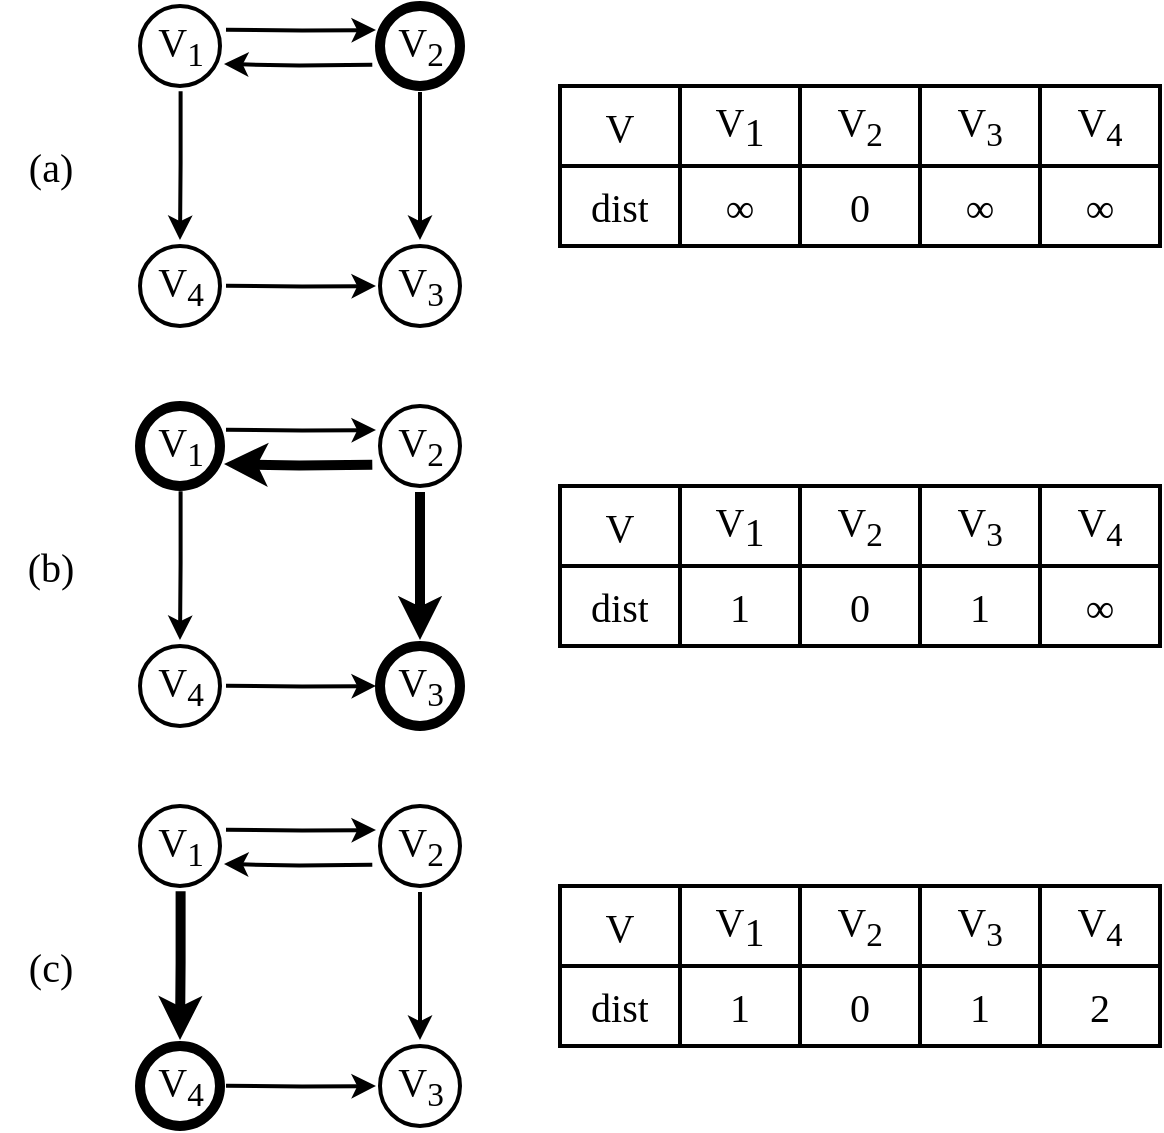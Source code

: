 <mxfile version="23.1.0" type="device">
  <diagram id="6YfChUAizji6oMgrDc6K" name="第 1 页">
    <mxGraphModel dx="1407" dy="905" grid="1" gridSize="10" guides="1" tooltips="1" connect="1" arrows="1" fold="1" page="1" pageScale="1" pageWidth="827" pageHeight="1169" math="0" shadow="0">
      <root>
        <mxCell id="0" />
        <mxCell id="1" parent="0" />
        <mxCell id="cwTpUSN9C7CvX9NeSyIw-108" value="" style="group" parent="1" vertex="1" connectable="0">
          <mxGeometry x="124" y="160" width="580" height="560" as="geometry" />
        </mxCell>
        <mxCell id="cwTpUSN9C7CvX9NeSyIw-1" value="" style="ellipse;whiteSpace=wrap;html=1;aspect=fixed;strokeWidth=2;" parent="cwTpUSN9C7CvX9NeSyIw-108" vertex="1">
          <mxGeometry x="70" width="40" height="40" as="geometry" />
        </mxCell>
        <mxCell id="cwTpUSN9C7CvX9NeSyIw-2" value="&lt;font style=&quot;font-size: 20px;&quot; face=&quot;Times New Roman&quot;&gt;V&lt;sub&gt;1&lt;/sub&gt;&lt;/font&gt;" style="text;html=1;align=center;verticalAlign=middle;resizable=0;points=[];autosize=1;strokeColor=none;fillColor=none;" parent="cwTpUSN9C7CvX9NeSyIw-108" vertex="1">
          <mxGeometry x="65" width="50" height="40" as="geometry" />
        </mxCell>
        <mxCell id="cwTpUSN9C7CvX9NeSyIw-7" value="" style="ellipse;whiteSpace=wrap;html=1;aspect=fixed;strokeWidth=5;gradientColor=none;fillStyle=auto;" parent="cwTpUSN9C7CvX9NeSyIw-108" vertex="1">
          <mxGeometry x="190" width="40" height="40" as="geometry" />
        </mxCell>
        <mxCell id="cwTpUSN9C7CvX9NeSyIw-8" value="&lt;font style=&quot;font-size: 20px;&quot; face=&quot;Times New Roman&quot;&gt;V&lt;sub&gt;2&lt;/sub&gt;&lt;/font&gt;" style="text;html=1;align=center;verticalAlign=middle;resizable=0;points=[];autosize=1;strokeColor=none;fillColor=none;" parent="cwTpUSN9C7CvX9NeSyIw-108" vertex="1">
          <mxGeometry x="185" width="50" height="40" as="geometry" />
        </mxCell>
        <mxCell id="cwTpUSN9C7CvX9NeSyIw-9" value="" style="ellipse;whiteSpace=wrap;html=1;aspect=fixed;strokeWidth=2;" parent="cwTpUSN9C7CvX9NeSyIw-108" vertex="1">
          <mxGeometry x="70" y="120" width="40" height="40" as="geometry" />
        </mxCell>
        <mxCell id="cwTpUSN9C7CvX9NeSyIw-10" value="&lt;font style=&quot;font-size: 20px;&quot; face=&quot;Times New Roman&quot;&gt;V&lt;sub&gt;4&lt;/sub&gt;&lt;/font&gt;" style="text;html=1;align=center;verticalAlign=middle;resizable=0;points=[];autosize=1;strokeColor=none;fillColor=none;" parent="cwTpUSN9C7CvX9NeSyIw-108" vertex="1">
          <mxGeometry x="65" y="120" width="50" height="40" as="geometry" />
        </mxCell>
        <mxCell id="cwTpUSN9C7CvX9NeSyIw-11" value="" style="ellipse;whiteSpace=wrap;html=1;aspect=fixed;strokeWidth=2;" parent="cwTpUSN9C7CvX9NeSyIw-108" vertex="1">
          <mxGeometry x="190" y="120" width="40" height="40" as="geometry" />
        </mxCell>
        <mxCell id="cwTpUSN9C7CvX9NeSyIw-12" value="&lt;font style=&quot;font-size: 20px;&quot; face=&quot;Times New Roman&quot;&gt;V&lt;sub&gt;3&lt;/sub&gt;&lt;/font&gt;" style="text;html=1;align=center;verticalAlign=middle;resizable=0;points=[];autosize=1;strokeColor=none;fillColor=none;" parent="cwTpUSN9C7CvX9NeSyIw-108" vertex="1">
          <mxGeometry x="185" y="120" width="50" height="40" as="geometry" />
        </mxCell>
        <mxCell id="cwTpUSN9C7CvX9NeSyIw-21" style="edgeStyle=orthogonalEdgeStyle;rounded=0;orthogonalLoop=1;jettySize=auto;html=1;strokeWidth=2;" parent="cwTpUSN9C7CvX9NeSyIw-108" edge="1">
          <mxGeometry relative="1" as="geometry">
            <mxPoint x="113" y="11.83" as="sourcePoint" />
            <mxPoint x="188" y="12" as="targetPoint" />
          </mxGeometry>
        </mxCell>
        <mxCell id="cwTpUSN9C7CvX9NeSyIw-23" style="edgeStyle=orthogonalEdgeStyle;rounded=0;orthogonalLoop=1;jettySize=auto;html=1;strokeWidth=2;exitX=0.023;exitY=0.758;exitDx=0;exitDy=0;exitPerimeter=0;" parent="cwTpUSN9C7CvX9NeSyIw-108" edge="1">
          <mxGeometry relative="1" as="geometry">
            <mxPoint x="186.15" y="29.32" as="sourcePoint" />
            <mxPoint x="112" y="29" as="targetPoint" />
          </mxGeometry>
        </mxCell>
        <mxCell id="cwTpUSN9C7CvX9NeSyIw-24" style="edgeStyle=orthogonalEdgeStyle;rounded=0;orthogonalLoop=1;jettySize=auto;html=1;strokeWidth=2;" parent="cwTpUSN9C7CvX9NeSyIw-108" edge="1">
          <mxGeometry relative="1" as="geometry">
            <mxPoint x="113" y="139.83" as="sourcePoint" />
            <mxPoint x="188" y="140" as="targetPoint" />
          </mxGeometry>
        </mxCell>
        <mxCell id="cwTpUSN9C7CvX9NeSyIw-25" style="edgeStyle=orthogonalEdgeStyle;rounded=0;orthogonalLoop=1;jettySize=auto;html=1;strokeWidth=2;exitX=0.506;exitY=1.067;exitDx=0;exitDy=0;exitPerimeter=0;" parent="cwTpUSN9C7CvX9NeSyIw-108" source="cwTpUSN9C7CvX9NeSyIw-2" edge="1">
          <mxGeometry relative="1" as="geometry">
            <mxPoint x="90" y="47" as="sourcePoint" />
            <mxPoint x="90" y="117" as="targetPoint" />
          </mxGeometry>
        </mxCell>
        <mxCell id="cwTpUSN9C7CvX9NeSyIw-26" style="edgeStyle=orthogonalEdgeStyle;rounded=0;orthogonalLoop=1;jettySize=auto;html=1;strokeWidth=2;exitX=0.506;exitY=1.067;exitDx=0;exitDy=0;exitPerimeter=0;" parent="cwTpUSN9C7CvX9NeSyIw-108" edge="1">
          <mxGeometry relative="1" as="geometry">
            <mxPoint x="210" y="43" as="sourcePoint" />
            <mxPoint x="210" y="117" as="targetPoint" />
          </mxGeometry>
        </mxCell>
        <mxCell id="cwTpUSN9C7CvX9NeSyIw-27" value="" style="ellipse;whiteSpace=wrap;html=1;aspect=fixed;strokeWidth=5;" parent="cwTpUSN9C7CvX9NeSyIw-108" vertex="1">
          <mxGeometry x="70" y="200" width="40" height="40" as="geometry" />
        </mxCell>
        <mxCell id="cwTpUSN9C7CvX9NeSyIw-28" value="&lt;font style=&quot;font-size: 20px;&quot; face=&quot;Times New Roman&quot;&gt;V&lt;sub&gt;1&lt;/sub&gt;&lt;/font&gt;" style="text;html=1;align=center;verticalAlign=middle;resizable=0;points=[];autosize=1;strokeColor=none;fillColor=none;strokeWidth=5;" parent="cwTpUSN9C7CvX9NeSyIw-108" vertex="1">
          <mxGeometry x="65" y="200" width="50" height="40" as="geometry" />
        </mxCell>
        <mxCell id="cwTpUSN9C7CvX9NeSyIw-29" value="" style="ellipse;whiteSpace=wrap;html=1;aspect=fixed;strokeWidth=2;gradientColor=none;fillStyle=auto;" parent="cwTpUSN9C7CvX9NeSyIw-108" vertex="1">
          <mxGeometry x="190" y="200" width="40" height="40" as="geometry" />
        </mxCell>
        <mxCell id="cwTpUSN9C7CvX9NeSyIw-30" value="&lt;font style=&quot;font-size: 20px;&quot; face=&quot;Times New Roman&quot;&gt;V&lt;sub&gt;2&lt;/sub&gt;&lt;/font&gt;" style="text;html=1;align=center;verticalAlign=middle;resizable=0;points=[];autosize=1;strokeColor=none;fillColor=none;strokeWidth=2;" parent="cwTpUSN9C7CvX9NeSyIw-108" vertex="1">
          <mxGeometry x="185" y="200" width="50" height="40" as="geometry" />
        </mxCell>
        <mxCell id="cwTpUSN9C7CvX9NeSyIw-31" value="" style="ellipse;whiteSpace=wrap;html=1;aspect=fixed;strokeWidth=2;" parent="cwTpUSN9C7CvX9NeSyIw-108" vertex="1">
          <mxGeometry x="70" y="320" width="40" height="40" as="geometry" />
        </mxCell>
        <mxCell id="cwTpUSN9C7CvX9NeSyIw-32" value="&lt;font style=&quot;font-size: 20px;&quot; face=&quot;Times New Roman&quot;&gt;V&lt;sub&gt;4&lt;/sub&gt;&lt;/font&gt;" style="text;html=1;align=center;verticalAlign=middle;resizable=0;points=[];autosize=1;strokeColor=none;fillColor=none;" parent="cwTpUSN9C7CvX9NeSyIw-108" vertex="1">
          <mxGeometry x="65" y="320" width="50" height="40" as="geometry" />
        </mxCell>
        <mxCell id="cwTpUSN9C7CvX9NeSyIw-33" value="" style="ellipse;whiteSpace=wrap;html=1;aspect=fixed;strokeWidth=5;" parent="cwTpUSN9C7CvX9NeSyIw-108" vertex="1">
          <mxGeometry x="190" y="320" width="40" height="40" as="geometry" />
        </mxCell>
        <mxCell id="cwTpUSN9C7CvX9NeSyIw-34" value="&lt;font style=&quot;font-size: 20px;&quot; face=&quot;Times New Roman&quot;&gt;V&lt;sub&gt;3&lt;/sub&gt;&lt;/font&gt;" style="text;html=1;align=center;verticalAlign=middle;resizable=0;points=[];autosize=1;strokeColor=none;fillColor=none;strokeWidth=5;" parent="cwTpUSN9C7CvX9NeSyIw-108" vertex="1">
          <mxGeometry x="185" y="320" width="50" height="40" as="geometry" />
        </mxCell>
        <mxCell id="cwTpUSN9C7CvX9NeSyIw-35" style="edgeStyle=orthogonalEdgeStyle;rounded=0;orthogonalLoop=1;jettySize=auto;html=1;strokeWidth=2;" parent="cwTpUSN9C7CvX9NeSyIw-108" edge="1">
          <mxGeometry relative="1" as="geometry">
            <mxPoint x="113" y="211.83" as="sourcePoint" />
            <mxPoint x="188" y="212" as="targetPoint" />
          </mxGeometry>
        </mxCell>
        <mxCell id="cwTpUSN9C7CvX9NeSyIw-36" style="edgeStyle=orthogonalEdgeStyle;rounded=0;orthogonalLoop=1;jettySize=auto;html=1;strokeWidth=5;exitX=0.023;exitY=0.758;exitDx=0;exitDy=0;exitPerimeter=0;" parent="cwTpUSN9C7CvX9NeSyIw-108" edge="1">
          <mxGeometry relative="1" as="geometry">
            <mxPoint x="186.15" y="229.32" as="sourcePoint" />
            <mxPoint x="112" y="229" as="targetPoint" />
          </mxGeometry>
        </mxCell>
        <mxCell id="cwTpUSN9C7CvX9NeSyIw-37" style="edgeStyle=orthogonalEdgeStyle;rounded=0;orthogonalLoop=1;jettySize=auto;html=1;strokeWidth=2;" parent="cwTpUSN9C7CvX9NeSyIw-108" edge="1">
          <mxGeometry relative="1" as="geometry">
            <mxPoint x="113" y="339.83" as="sourcePoint" />
            <mxPoint x="188" y="340" as="targetPoint" />
          </mxGeometry>
        </mxCell>
        <mxCell id="cwTpUSN9C7CvX9NeSyIw-38" style="edgeStyle=orthogonalEdgeStyle;rounded=0;orthogonalLoop=1;jettySize=auto;html=1;strokeWidth=2;exitX=0.506;exitY=1.067;exitDx=0;exitDy=0;exitPerimeter=0;" parent="cwTpUSN9C7CvX9NeSyIw-108" source="cwTpUSN9C7CvX9NeSyIw-28" edge="1">
          <mxGeometry relative="1" as="geometry">
            <mxPoint x="90" y="247" as="sourcePoint" />
            <mxPoint x="90" y="317" as="targetPoint" />
          </mxGeometry>
        </mxCell>
        <mxCell id="cwTpUSN9C7CvX9NeSyIw-39" style="edgeStyle=orthogonalEdgeStyle;rounded=0;orthogonalLoop=1;jettySize=auto;html=1;strokeWidth=5;exitX=0.506;exitY=1.067;exitDx=0;exitDy=0;exitPerimeter=0;" parent="cwTpUSN9C7CvX9NeSyIw-108" edge="1">
          <mxGeometry relative="1" as="geometry">
            <mxPoint x="210" y="243" as="sourcePoint" />
            <mxPoint x="210" y="317" as="targetPoint" />
          </mxGeometry>
        </mxCell>
        <mxCell id="cwTpUSN9C7CvX9NeSyIw-40" value="" style="ellipse;whiteSpace=wrap;html=1;aspect=fixed;strokeWidth=2;" parent="cwTpUSN9C7CvX9NeSyIw-108" vertex="1">
          <mxGeometry x="70" y="400" width="40" height="40" as="geometry" />
        </mxCell>
        <mxCell id="cwTpUSN9C7CvX9NeSyIw-41" value="&lt;font style=&quot;font-size: 20px;&quot; face=&quot;Times New Roman&quot;&gt;V&lt;sub&gt;1&lt;/sub&gt;&lt;/font&gt;" style="text;html=1;align=center;verticalAlign=middle;resizable=0;points=[];autosize=1;strokeColor=none;fillColor=none;" parent="cwTpUSN9C7CvX9NeSyIw-108" vertex="1">
          <mxGeometry x="65" y="400" width="50" height="40" as="geometry" />
        </mxCell>
        <mxCell id="cwTpUSN9C7CvX9NeSyIw-42" value="" style="ellipse;whiteSpace=wrap;html=1;aspect=fixed;strokeWidth=2;gradientColor=none;fillStyle=auto;" parent="cwTpUSN9C7CvX9NeSyIw-108" vertex="1">
          <mxGeometry x="190" y="400" width="40" height="40" as="geometry" />
        </mxCell>
        <mxCell id="cwTpUSN9C7CvX9NeSyIw-43" value="&lt;font style=&quot;font-size: 20px;&quot; face=&quot;Times New Roman&quot;&gt;V&lt;sub&gt;2&lt;/sub&gt;&lt;/font&gt;" style="text;html=1;align=center;verticalAlign=middle;resizable=0;points=[];autosize=1;strokeColor=none;fillColor=none;strokeWidth=1;" parent="cwTpUSN9C7CvX9NeSyIw-108" vertex="1">
          <mxGeometry x="185" y="400" width="50" height="40" as="geometry" />
        </mxCell>
        <mxCell id="cwTpUSN9C7CvX9NeSyIw-44" value="" style="ellipse;whiteSpace=wrap;html=1;aspect=fixed;strokeWidth=5;" parent="cwTpUSN9C7CvX9NeSyIw-108" vertex="1">
          <mxGeometry x="70" y="520" width="40" height="40" as="geometry" />
        </mxCell>
        <mxCell id="cwTpUSN9C7CvX9NeSyIw-45" value="&lt;font style=&quot;font-size: 20px;&quot; face=&quot;Times New Roman&quot;&gt;V&lt;sub&gt;4&lt;/sub&gt;&lt;/font&gt;" style="text;html=1;align=center;verticalAlign=middle;resizable=0;points=[];autosize=1;strokeColor=none;fillColor=none;strokeWidth=5;" parent="cwTpUSN9C7CvX9NeSyIw-108" vertex="1">
          <mxGeometry x="65" y="520" width="50" height="40" as="geometry" />
        </mxCell>
        <mxCell id="cwTpUSN9C7CvX9NeSyIw-46" value="" style="ellipse;whiteSpace=wrap;html=1;aspect=fixed;strokeWidth=2;" parent="cwTpUSN9C7CvX9NeSyIw-108" vertex="1">
          <mxGeometry x="190" y="520" width="40" height="40" as="geometry" />
        </mxCell>
        <mxCell id="cwTpUSN9C7CvX9NeSyIw-47" value="&lt;font style=&quot;font-size: 20px;&quot; face=&quot;Times New Roman&quot;&gt;V&lt;sub&gt;3&lt;/sub&gt;&lt;/font&gt;" style="text;html=1;align=center;verticalAlign=middle;resizable=0;points=[];autosize=1;strokeColor=none;fillColor=none;" parent="cwTpUSN9C7CvX9NeSyIw-108" vertex="1">
          <mxGeometry x="185" y="520" width="50" height="40" as="geometry" />
        </mxCell>
        <mxCell id="cwTpUSN9C7CvX9NeSyIw-48" style="edgeStyle=orthogonalEdgeStyle;rounded=0;orthogonalLoop=1;jettySize=auto;html=1;strokeWidth=2;" parent="cwTpUSN9C7CvX9NeSyIw-108" edge="1">
          <mxGeometry relative="1" as="geometry">
            <mxPoint x="113" y="411.83" as="sourcePoint" />
            <mxPoint x="188" y="412" as="targetPoint" />
          </mxGeometry>
        </mxCell>
        <mxCell id="cwTpUSN9C7CvX9NeSyIw-49" style="edgeStyle=orthogonalEdgeStyle;rounded=0;orthogonalLoop=1;jettySize=auto;html=1;strokeWidth=2;exitX=0.023;exitY=0.758;exitDx=0;exitDy=0;exitPerimeter=0;" parent="cwTpUSN9C7CvX9NeSyIw-108" edge="1">
          <mxGeometry relative="1" as="geometry">
            <mxPoint x="186.15" y="429.32" as="sourcePoint" />
            <mxPoint x="112" y="429" as="targetPoint" />
          </mxGeometry>
        </mxCell>
        <mxCell id="cwTpUSN9C7CvX9NeSyIw-50" style="edgeStyle=orthogonalEdgeStyle;rounded=0;orthogonalLoop=1;jettySize=auto;html=1;strokeWidth=2;" parent="cwTpUSN9C7CvX9NeSyIw-108" edge="1">
          <mxGeometry relative="1" as="geometry">
            <mxPoint x="113" y="539.83" as="sourcePoint" />
            <mxPoint x="188" y="540" as="targetPoint" />
          </mxGeometry>
        </mxCell>
        <mxCell id="cwTpUSN9C7CvX9NeSyIw-51" style="edgeStyle=orthogonalEdgeStyle;rounded=0;orthogonalLoop=1;jettySize=auto;html=1;strokeWidth=5;exitX=0.506;exitY=1.067;exitDx=0;exitDy=0;exitPerimeter=0;" parent="cwTpUSN9C7CvX9NeSyIw-108" source="cwTpUSN9C7CvX9NeSyIw-41" edge="1">
          <mxGeometry relative="1" as="geometry">
            <mxPoint x="90" y="447" as="sourcePoint" />
            <mxPoint x="90" y="517" as="targetPoint" />
          </mxGeometry>
        </mxCell>
        <mxCell id="cwTpUSN9C7CvX9NeSyIw-52" style="edgeStyle=orthogonalEdgeStyle;rounded=0;orthogonalLoop=1;jettySize=auto;html=1;strokeWidth=2;exitX=0.506;exitY=1.067;exitDx=0;exitDy=0;exitPerimeter=0;" parent="cwTpUSN9C7CvX9NeSyIw-108" edge="1">
          <mxGeometry relative="1" as="geometry">
            <mxPoint x="210" y="443" as="sourcePoint" />
            <mxPoint x="210" y="517" as="targetPoint" />
          </mxGeometry>
        </mxCell>
        <mxCell id="cwTpUSN9C7CvX9NeSyIw-66" value="" style="shape=table;startSize=0;container=1;collapsible=0;childLayout=tableLayout;fontFamily=Times New Roman;fontSize=20;strokeWidth=2;shadow=0;" parent="cwTpUSN9C7CvX9NeSyIw-108" vertex="1">
          <mxGeometry x="280" y="40" width="300" height="80" as="geometry" />
        </mxCell>
        <mxCell id="cwTpUSN9C7CvX9NeSyIw-67" value="" style="shape=tableRow;horizontal=0;startSize=0;swimlaneHead=0;swimlaneBody=0;strokeColor=inherit;top=0;left=0;bottom=0;right=0;collapsible=0;dropTarget=0;fillColor=none;points=[[0,0.5],[1,0.5]];portConstraint=eastwest;fontFamily=Times New Roman;fontSize=20;strokeWidth=2;shadow=0;" parent="cwTpUSN9C7CvX9NeSyIw-66" vertex="1">
          <mxGeometry width="300" height="40" as="geometry" />
        </mxCell>
        <mxCell id="cwTpUSN9C7CvX9NeSyIw-68" value="V" style="shape=partialRectangle;html=1;whiteSpace=wrap;connectable=0;strokeColor=inherit;overflow=hidden;fillColor=none;top=0;left=0;bottom=0;right=0;pointerEvents=1;fontFamily=Times New Roman;fontSize=20;strokeWidth=2;shadow=0;" parent="cwTpUSN9C7CvX9NeSyIw-67" vertex="1">
          <mxGeometry width="60" height="40" as="geometry">
            <mxRectangle width="60" height="40" as="alternateBounds" />
          </mxGeometry>
        </mxCell>
        <mxCell id="cwTpUSN9C7CvX9NeSyIw-69" value="V&lt;sub style=&quot;font-size: 20px;&quot;&gt;1&lt;/sub&gt;" style="shape=partialRectangle;html=1;whiteSpace=wrap;connectable=0;strokeColor=inherit;overflow=hidden;fillColor=none;top=0;left=0;bottom=0;right=0;pointerEvents=1;fontFamily=Times New Roman;fontSize=20;strokeWidth=2;shadow=0;" parent="cwTpUSN9C7CvX9NeSyIw-67" vertex="1">
          <mxGeometry x="60" width="60" height="40" as="geometry">
            <mxRectangle width="60" height="40" as="alternateBounds" />
          </mxGeometry>
        </mxCell>
        <mxCell id="cwTpUSN9C7CvX9NeSyIw-70" value="V&lt;sub&gt;2&lt;/sub&gt;" style="shape=partialRectangle;html=1;whiteSpace=wrap;connectable=0;strokeColor=inherit;overflow=hidden;fillColor=none;top=0;left=0;bottom=0;right=0;pointerEvents=1;fontFamily=Times New Roman;fontSize=20;strokeWidth=2;shadow=0;" parent="cwTpUSN9C7CvX9NeSyIw-67" vertex="1">
          <mxGeometry x="120" width="60" height="40" as="geometry">
            <mxRectangle width="60" height="40" as="alternateBounds" />
          </mxGeometry>
        </mxCell>
        <mxCell id="cwTpUSN9C7CvX9NeSyIw-71" value="V&lt;sub&gt;3&lt;/sub&gt;" style="shape=partialRectangle;html=1;whiteSpace=wrap;connectable=0;strokeColor=inherit;overflow=hidden;fillColor=none;top=0;left=0;bottom=0;right=0;pointerEvents=1;fontFamily=Times New Roman;fontSize=20;strokeWidth=2;shadow=0;" parent="cwTpUSN9C7CvX9NeSyIw-67" vertex="1">
          <mxGeometry x="180" width="60" height="40" as="geometry">
            <mxRectangle width="60" height="40" as="alternateBounds" />
          </mxGeometry>
        </mxCell>
        <mxCell id="cwTpUSN9C7CvX9NeSyIw-72" value="V&lt;sub&gt;4&lt;/sub&gt;" style="shape=partialRectangle;html=1;whiteSpace=wrap;connectable=0;strokeColor=inherit;overflow=hidden;fillColor=none;top=0;left=0;bottom=0;right=0;pointerEvents=1;fontFamily=Times New Roman;fontSize=20;strokeWidth=2;shadow=0;" parent="cwTpUSN9C7CvX9NeSyIw-67" vertex="1">
          <mxGeometry x="240" width="60" height="40" as="geometry">
            <mxRectangle width="60" height="40" as="alternateBounds" />
          </mxGeometry>
        </mxCell>
        <mxCell id="cwTpUSN9C7CvX9NeSyIw-73" value="" style="shape=tableRow;horizontal=0;startSize=0;swimlaneHead=0;swimlaneBody=0;strokeColor=inherit;top=0;left=0;bottom=0;right=0;collapsible=0;dropTarget=0;fillColor=none;points=[[0,0.5],[1,0.5]];portConstraint=eastwest;fontFamily=Times New Roman;fontSize=20;strokeWidth=2;shadow=0;" parent="cwTpUSN9C7CvX9NeSyIw-66" vertex="1">
          <mxGeometry y="40" width="300" height="40" as="geometry" />
        </mxCell>
        <mxCell id="cwTpUSN9C7CvX9NeSyIw-74" value="dist" style="shape=partialRectangle;html=1;whiteSpace=wrap;connectable=0;strokeColor=inherit;overflow=hidden;fillColor=none;top=0;left=0;bottom=0;right=0;pointerEvents=1;fontFamily=Times New Roman;fontSize=20;strokeWidth=2;shadow=0;" parent="cwTpUSN9C7CvX9NeSyIw-73" vertex="1">
          <mxGeometry width="60" height="40" as="geometry">
            <mxRectangle width="60" height="40" as="alternateBounds" />
          </mxGeometry>
        </mxCell>
        <mxCell id="cwTpUSN9C7CvX9NeSyIw-75" value="∞" style="shape=partialRectangle;html=1;whiteSpace=wrap;connectable=0;strokeColor=inherit;overflow=hidden;fillColor=none;top=0;left=0;bottom=0;right=0;pointerEvents=1;fontFamily=Times New Roman;fontSize=20;strokeWidth=2;shadow=0;" parent="cwTpUSN9C7CvX9NeSyIw-73" vertex="1">
          <mxGeometry x="60" width="60" height="40" as="geometry">
            <mxRectangle width="60" height="40" as="alternateBounds" />
          </mxGeometry>
        </mxCell>
        <mxCell id="cwTpUSN9C7CvX9NeSyIw-76" value="0" style="shape=partialRectangle;html=1;whiteSpace=wrap;connectable=0;strokeColor=inherit;overflow=hidden;fillColor=none;top=0;left=0;bottom=0;right=0;pointerEvents=1;fontFamily=Times New Roman;fontSize=20;strokeWidth=2;shadow=0;" parent="cwTpUSN9C7CvX9NeSyIw-73" vertex="1">
          <mxGeometry x="120" width="60" height="40" as="geometry">
            <mxRectangle width="60" height="40" as="alternateBounds" />
          </mxGeometry>
        </mxCell>
        <mxCell id="cwTpUSN9C7CvX9NeSyIw-77" value="∞" style="shape=partialRectangle;html=1;whiteSpace=wrap;connectable=0;strokeColor=inherit;overflow=hidden;fillColor=none;top=0;left=0;bottom=0;right=0;pointerEvents=1;fontFamily=Times New Roman;fontSize=20;strokeWidth=2;shadow=0;" parent="cwTpUSN9C7CvX9NeSyIw-73" vertex="1">
          <mxGeometry x="180" width="60" height="40" as="geometry">
            <mxRectangle width="60" height="40" as="alternateBounds" />
          </mxGeometry>
        </mxCell>
        <mxCell id="cwTpUSN9C7CvX9NeSyIw-78" value="∞" style="shape=partialRectangle;html=1;whiteSpace=wrap;connectable=0;strokeColor=inherit;overflow=hidden;fillColor=none;top=0;left=0;bottom=0;right=0;pointerEvents=1;fontFamily=Times New Roman;fontSize=20;strokeWidth=2;shadow=0;" parent="cwTpUSN9C7CvX9NeSyIw-73" vertex="1">
          <mxGeometry x="240" width="60" height="40" as="geometry">
            <mxRectangle width="60" height="40" as="alternateBounds" />
          </mxGeometry>
        </mxCell>
        <mxCell id="cwTpUSN9C7CvX9NeSyIw-79" value="" style="shape=table;startSize=0;container=1;collapsible=0;childLayout=tableLayout;fontFamily=Times New Roman;fontSize=20;strokeWidth=2;shadow=0;" parent="cwTpUSN9C7CvX9NeSyIw-108" vertex="1">
          <mxGeometry x="280" y="240" width="300" height="80" as="geometry" />
        </mxCell>
        <mxCell id="cwTpUSN9C7CvX9NeSyIw-80" value="" style="shape=tableRow;horizontal=0;startSize=0;swimlaneHead=0;swimlaneBody=0;strokeColor=inherit;top=0;left=0;bottom=0;right=0;collapsible=0;dropTarget=0;fillColor=none;points=[[0,0.5],[1,0.5]];portConstraint=eastwest;fontFamily=Times New Roman;fontSize=20;strokeWidth=2;shadow=0;" parent="cwTpUSN9C7CvX9NeSyIw-79" vertex="1">
          <mxGeometry width="300" height="40" as="geometry" />
        </mxCell>
        <mxCell id="cwTpUSN9C7CvX9NeSyIw-81" value="V" style="shape=partialRectangle;html=1;whiteSpace=wrap;connectable=0;strokeColor=inherit;overflow=hidden;fillColor=none;top=0;left=0;bottom=0;right=0;pointerEvents=1;fontFamily=Times New Roman;fontSize=20;strokeWidth=2;shadow=0;" parent="cwTpUSN9C7CvX9NeSyIw-80" vertex="1">
          <mxGeometry width="60" height="40" as="geometry">
            <mxRectangle width="60" height="40" as="alternateBounds" />
          </mxGeometry>
        </mxCell>
        <mxCell id="cwTpUSN9C7CvX9NeSyIw-82" value="V&lt;sub style=&quot;font-size: 20px;&quot;&gt;1&lt;/sub&gt;" style="shape=partialRectangle;html=1;whiteSpace=wrap;connectable=0;strokeColor=inherit;overflow=hidden;fillColor=none;top=0;left=0;bottom=0;right=0;pointerEvents=1;fontFamily=Times New Roman;fontSize=20;strokeWidth=2;shadow=0;" parent="cwTpUSN9C7CvX9NeSyIw-80" vertex="1">
          <mxGeometry x="60" width="60" height="40" as="geometry">
            <mxRectangle width="60" height="40" as="alternateBounds" />
          </mxGeometry>
        </mxCell>
        <mxCell id="cwTpUSN9C7CvX9NeSyIw-83" value="V&lt;sub&gt;2&lt;/sub&gt;" style="shape=partialRectangle;html=1;whiteSpace=wrap;connectable=0;strokeColor=inherit;overflow=hidden;fillColor=none;top=0;left=0;bottom=0;right=0;pointerEvents=1;fontFamily=Times New Roman;fontSize=20;strokeWidth=2;shadow=0;" parent="cwTpUSN9C7CvX9NeSyIw-80" vertex="1">
          <mxGeometry x="120" width="60" height="40" as="geometry">
            <mxRectangle width="60" height="40" as="alternateBounds" />
          </mxGeometry>
        </mxCell>
        <mxCell id="cwTpUSN9C7CvX9NeSyIw-84" value="V&lt;sub&gt;3&lt;/sub&gt;" style="shape=partialRectangle;html=1;whiteSpace=wrap;connectable=0;strokeColor=inherit;overflow=hidden;fillColor=none;top=0;left=0;bottom=0;right=0;pointerEvents=1;fontFamily=Times New Roman;fontSize=20;strokeWidth=2;shadow=0;" parent="cwTpUSN9C7CvX9NeSyIw-80" vertex="1">
          <mxGeometry x="180" width="60" height="40" as="geometry">
            <mxRectangle width="60" height="40" as="alternateBounds" />
          </mxGeometry>
        </mxCell>
        <mxCell id="cwTpUSN9C7CvX9NeSyIw-85" value="V&lt;sub&gt;4&lt;/sub&gt;" style="shape=partialRectangle;html=1;whiteSpace=wrap;connectable=0;strokeColor=inherit;overflow=hidden;fillColor=none;top=0;left=0;bottom=0;right=0;pointerEvents=1;fontFamily=Times New Roman;fontSize=20;strokeWidth=2;shadow=0;" parent="cwTpUSN9C7CvX9NeSyIw-80" vertex="1">
          <mxGeometry x="240" width="60" height="40" as="geometry">
            <mxRectangle width="60" height="40" as="alternateBounds" />
          </mxGeometry>
        </mxCell>
        <mxCell id="cwTpUSN9C7CvX9NeSyIw-86" value="" style="shape=tableRow;horizontal=0;startSize=0;swimlaneHead=0;swimlaneBody=0;strokeColor=inherit;top=0;left=0;bottom=0;right=0;collapsible=0;dropTarget=0;fillColor=none;points=[[0,0.5],[1,0.5]];portConstraint=eastwest;fontFamily=Times New Roman;fontSize=20;strokeWidth=2;shadow=0;" parent="cwTpUSN9C7CvX9NeSyIw-79" vertex="1">
          <mxGeometry y="40" width="300" height="40" as="geometry" />
        </mxCell>
        <mxCell id="cwTpUSN9C7CvX9NeSyIw-87" value="dist" style="shape=partialRectangle;html=1;whiteSpace=wrap;connectable=0;strokeColor=inherit;overflow=hidden;fillColor=none;top=0;left=0;bottom=0;right=0;pointerEvents=1;fontFamily=Times New Roman;fontSize=20;strokeWidth=2;shadow=0;" parent="cwTpUSN9C7CvX9NeSyIw-86" vertex="1">
          <mxGeometry width="60" height="40" as="geometry">
            <mxRectangle width="60" height="40" as="alternateBounds" />
          </mxGeometry>
        </mxCell>
        <mxCell id="cwTpUSN9C7CvX9NeSyIw-88" value="1" style="shape=partialRectangle;html=1;whiteSpace=wrap;connectable=0;strokeColor=inherit;overflow=hidden;fillColor=none;top=0;left=0;bottom=0;right=0;pointerEvents=1;fontFamily=Times New Roman;fontSize=20;strokeWidth=2;shadow=0;" parent="cwTpUSN9C7CvX9NeSyIw-86" vertex="1">
          <mxGeometry x="60" width="60" height="40" as="geometry">
            <mxRectangle width="60" height="40" as="alternateBounds" />
          </mxGeometry>
        </mxCell>
        <mxCell id="cwTpUSN9C7CvX9NeSyIw-89" value="0" style="shape=partialRectangle;html=1;whiteSpace=wrap;connectable=0;strokeColor=inherit;overflow=hidden;fillColor=none;top=0;left=0;bottom=0;right=0;pointerEvents=1;fontFamily=Times New Roman;fontSize=20;strokeWidth=2;shadow=0;" parent="cwTpUSN9C7CvX9NeSyIw-86" vertex="1">
          <mxGeometry x="120" width="60" height="40" as="geometry">
            <mxRectangle width="60" height="40" as="alternateBounds" />
          </mxGeometry>
        </mxCell>
        <mxCell id="cwTpUSN9C7CvX9NeSyIw-90" value="1" style="shape=partialRectangle;html=1;whiteSpace=wrap;connectable=0;strokeColor=inherit;overflow=hidden;fillColor=none;top=0;left=0;bottom=0;right=0;pointerEvents=1;fontFamily=Times New Roman;fontSize=20;strokeWidth=2;shadow=0;" parent="cwTpUSN9C7CvX9NeSyIw-86" vertex="1">
          <mxGeometry x="180" width="60" height="40" as="geometry">
            <mxRectangle width="60" height="40" as="alternateBounds" />
          </mxGeometry>
        </mxCell>
        <mxCell id="cwTpUSN9C7CvX9NeSyIw-91" value="∞" style="shape=partialRectangle;html=1;whiteSpace=wrap;connectable=0;strokeColor=inherit;overflow=hidden;fillColor=none;top=0;left=0;bottom=0;right=0;pointerEvents=1;fontFamily=Times New Roman;fontSize=20;strokeWidth=2;shadow=0;" parent="cwTpUSN9C7CvX9NeSyIw-86" vertex="1">
          <mxGeometry x="240" width="60" height="40" as="geometry">
            <mxRectangle width="60" height="40" as="alternateBounds" />
          </mxGeometry>
        </mxCell>
        <mxCell id="cwTpUSN9C7CvX9NeSyIw-92" value="" style="shape=table;startSize=0;container=1;collapsible=0;childLayout=tableLayout;fontFamily=Times New Roman;fontSize=20;strokeWidth=2;shadow=0;" parent="cwTpUSN9C7CvX9NeSyIw-108" vertex="1">
          <mxGeometry x="280" y="440" width="300" height="80" as="geometry" />
        </mxCell>
        <mxCell id="cwTpUSN9C7CvX9NeSyIw-93" value="" style="shape=tableRow;horizontal=0;startSize=0;swimlaneHead=0;swimlaneBody=0;strokeColor=inherit;top=0;left=0;bottom=0;right=0;collapsible=0;dropTarget=0;fillColor=none;points=[[0,0.5],[1,0.5]];portConstraint=eastwest;fontFamily=Times New Roman;fontSize=20;strokeWidth=2;shadow=0;" parent="cwTpUSN9C7CvX9NeSyIw-92" vertex="1">
          <mxGeometry width="300" height="40" as="geometry" />
        </mxCell>
        <mxCell id="cwTpUSN9C7CvX9NeSyIw-94" value="V" style="shape=partialRectangle;html=1;whiteSpace=wrap;connectable=0;strokeColor=inherit;overflow=hidden;fillColor=none;top=0;left=0;bottom=0;right=0;pointerEvents=1;fontFamily=Times New Roman;fontSize=20;strokeWidth=2;shadow=0;" parent="cwTpUSN9C7CvX9NeSyIw-93" vertex="1">
          <mxGeometry width="60" height="40" as="geometry">
            <mxRectangle width="60" height="40" as="alternateBounds" />
          </mxGeometry>
        </mxCell>
        <mxCell id="cwTpUSN9C7CvX9NeSyIw-95" value="V&lt;sub style=&quot;font-size: 20px;&quot;&gt;1&lt;/sub&gt;" style="shape=partialRectangle;html=1;whiteSpace=wrap;connectable=0;strokeColor=inherit;overflow=hidden;fillColor=none;top=0;left=0;bottom=0;right=0;pointerEvents=1;fontFamily=Times New Roman;fontSize=20;strokeWidth=2;shadow=0;" parent="cwTpUSN9C7CvX9NeSyIw-93" vertex="1">
          <mxGeometry x="60" width="60" height="40" as="geometry">
            <mxRectangle width="60" height="40" as="alternateBounds" />
          </mxGeometry>
        </mxCell>
        <mxCell id="cwTpUSN9C7CvX9NeSyIw-96" value="V&lt;sub&gt;2&lt;/sub&gt;" style="shape=partialRectangle;html=1;whiteSpace=wrap;connectable=0;strokeColor=inherit;overflow=hidden;fillColor=none;top=0;left=0;bottom=0;right=0;pointerEvents=1;fontFamily=Times New Roman;fontSize=20;strokeWidth=2;shadow=0;" parent="cwTpUSN9C7CvX9NeSyIw-93" vertex="1">
          <mxGeometry x="120" width="60" height="40" as="geometry">
            <mxRectangle width="60" height="40" as="alternateBounds" />
          </mxGeometry>
        </mxCell>
        <mxCell id="cwTpUSN9C7CvX9NeSyIw-97" value="V&lt;sub&gt;3&lt;/sub&gt;" style="shape=partialRectangle;html=1;whiteSpace=wrap;connectable=0;strokeColor=inherit;overflow=hidden;fillColor=none;top=0;left=0;bottom=0;right=0;pointerEvents=1;fontFamily=Times New Roman;fontSize=20;strokeWidth=2;shadow=0;" parent="cwTpUSN9C7CvX9NeSyIw-93" vertex="1">
          <mxGeometry x="180" width="60" height="40" as="geometry">
            <mxRectangle width="60" height="40" as="alternateBounds" />
          </mxGeometry>
        </mxCell>
        <mxCell id="cwTpUSN9C7CvX9NeSyIw-98" value="V&lt;sub&gt;4&lt;/sub&gt;" style="shape=partialRectangle;html=1;whiteSpace=wrap;connectable=0;strokeColor=inherit;overflow=hidden;fillColor=none;top=0;left=0;bottom=0;right=0;pointerEvents=1;fontFamily=Times New Roman;fontSize=20;strokeWidth=2;shadow=0;" parent="cwTpUSN9C7CvX9NeSyIw-93" vertex="1">
          <mxGeometry x="240" width="60" height="40" as="geometry">
            <mxRectangle width="60" height="40" as="alternateBounds" />
          </mxGeometry>
        </mxCell>
        <mxCell id="cwTpUSN9C7CvX9NeSyIw-99" value="" style="shape=tableRow;horizontal=0;startSize=0;swimlaneHead=0;swimlaneBody=0;strokeColor=inherit;top=0;left=0;bottom=0;right=0;collapsible=0;dropTarget=0;fillColor=none;points=[[0,0.5],[1,0.5]];portConstraint=eastwest;fontFamily=Times New Roman;fontSize=20;strokeWidth=2;shadow=0;" parent="cwTpUSN9C7CvX9NeSyIw-92" vertex="1">
          <mxGeometry y="40" width="300" height="40" as="geometry" />
        </mxCell>
        <mxCell id="cwTpUSN9C7CvX9NeSyIw-100" value="dist" style="shape=partialRectangle;html=1;whiteSpace=wrap;connectable=0;strokeColor=inherit;overflow=hidden;fillColor=none;top=0;left=0;bottom=0;right=0;pointerEvents=1;fontFamily=Times New Roman;fontSize=20;strokeWidth=2;shadow=0;" parent="cwTpUSN9C7CvX9NeSyIw-99" vertex="1">
          <mxGeometry width="60" height="40" as="geometry">
            <mxRectangle width="60" height="40" as="alternateBounds" />
          </mxGeometry>
        </mxCell>
        <mxCell id="cwTpUSN9C7CvX9NeSyIw-101" value="1" style="shape=partialRectangle;html=1;whiteSpace=wrap;connectable=0;strokeColor=inherit;overflow=hidden;fillColor=none;top=0;left=0;bottom=0;right=0;pointerEvents=1;fontFamily=Times New Roman;fontSize=20;strokeWidth=2;shadow=0;" parent="cwTpUSN9C7CvX9NeSyIw-99" vertex="1">
          <mxGeometry x="60" width="60" height="40" as="geometry">
            <mxRectangle width="60" height="40" as="alternateBounds" />
          </mxGeometry>
        </mxCell>
        <mxCell id="cwTpUSN9C7CvX9NeSyIw-102" value="0" style="shape=partialRectangle;html=1;whiteSpace=wrap;connectable=0;strokeColor=inherit;overflow=hidden;fillColor=none;top=0;left=0;bottom=0;right=0;pointerEvents=1;fontFamily=Times New Roman;fontSize=20;strokeWidth=2;shadow=0;" parent="cwTpUSN9C7CvX9NeSyIw-99" vertex="1">
          <mxGeometry x="120" width="60" height="40" as="geometry">
            <mxRectangle width="60" height="40" as="alternateBounds" />
          </mxGeometry>
        </mxCell>
        <mxCell id="cwTpUSN9C7CvX9NeSyIw-103" value="1" style="shape=partialRectangle;html=1;whiteSpace=wrap;connectable=0;strokeColor=inherit;overflow=hidden;fillColor=none;top=0;left=0;bottom=0;right=0;pointerEvents=1;fontFamily=Times New Roman;fontSize=20;strokeWidth=2;shadow=0;" parent="cwTpUSN9C7CvX9NeSyIw-99" vertex="1">
          <mxGeometry x="180" width="60" height="40" as="geometry">
            <mxRectangle width="60" height="40" as="alternateBounds" />
          </mxGeometry>
        </mxCell>
        <mxCell id="cwTpUSN9C7CvX9NeSyIw-104" value="2" style="shape=partialRectangle;html=1;whiteSpace=wrap;connectable=0;strokeColor=inherit;overflow=hidden;fillColor=none;top=0;left=0;bottom=0;right=0;pointerEvents=1;fontFamily=Times New Roman;fontSize=20;strokeWidth=2;shadow=0;" parent="cwTpUSN9C7CvX9NeSyIw-99" vertex="1">
          <mxGeometry x="240" width="60" height="40" as="geometry">
            <mxRectangle width="60" height="40" as="alternateBounds" />
          </mxGeometry>
        </mxCell>
        <mxCell id="cwTpUSN9C7CvX9NeSyIw-105" value="&lt;font face=&quot;Times New Roman&quot;&gt;&lt;span style=&quot;font-size: 20px;&quot;&gt;(a)&lt;/span&gt;&lt;/font&gt;" style="text;html=1;align=center;verticalAlign=middle;resizable=0;points=[];autosize=1;strokeColor=none;fillColor=none;" parent="cwTpUSN9C7CvX9NeSyIw-108" vertex="1">
          <mxGeometry y="60" width="50" height="40" as="geometry" />
        </mxCell>
        <mxCell id="cwTpUSN9C7CvX9NeSyIw-106" value="&lt;font face=&quot;Times New Roman&quot;&gt;&lt;span style=&quot;font-size: 20px;&quot;&gt;(b)&lt;/span&gt;&lt;/font&gt;" style="text;html=1;align=center;verticalAlign=middle;resizable=0;points=[];autosize=1;strokeColor=none;fillColor=none;" parent="cwTpUSN9C7CvX9NeSyIw-108" vertex="1">
          <mxGeometry y="260" width="50" height="40" as="geometry" />
        </mxCell>
        <mxCell id="cwTpUSN9C7CvX9NeSyIw-107" value="&lt;font face=&quot;Times New Roman&quot;&gt;&lt;span style=&quot;font-size: 20px;&quot;&gt;(c)&lt;/span&gt;&lt;/font&gt;" style="text;html=1;align=center;verticalAlign=middle;resizable=0;points=[];autosize=1;strokeColor=none;fillColor=none;" parent="cwTpUSN9C7CvX9NeSyIw-108" vertex="1">
          <mxGeometry y="460" width="50" height="40" as="geometry" />
        </mxCell>
      </root>
    </mxGraphModel>
  </diagram>
</mxfile>
